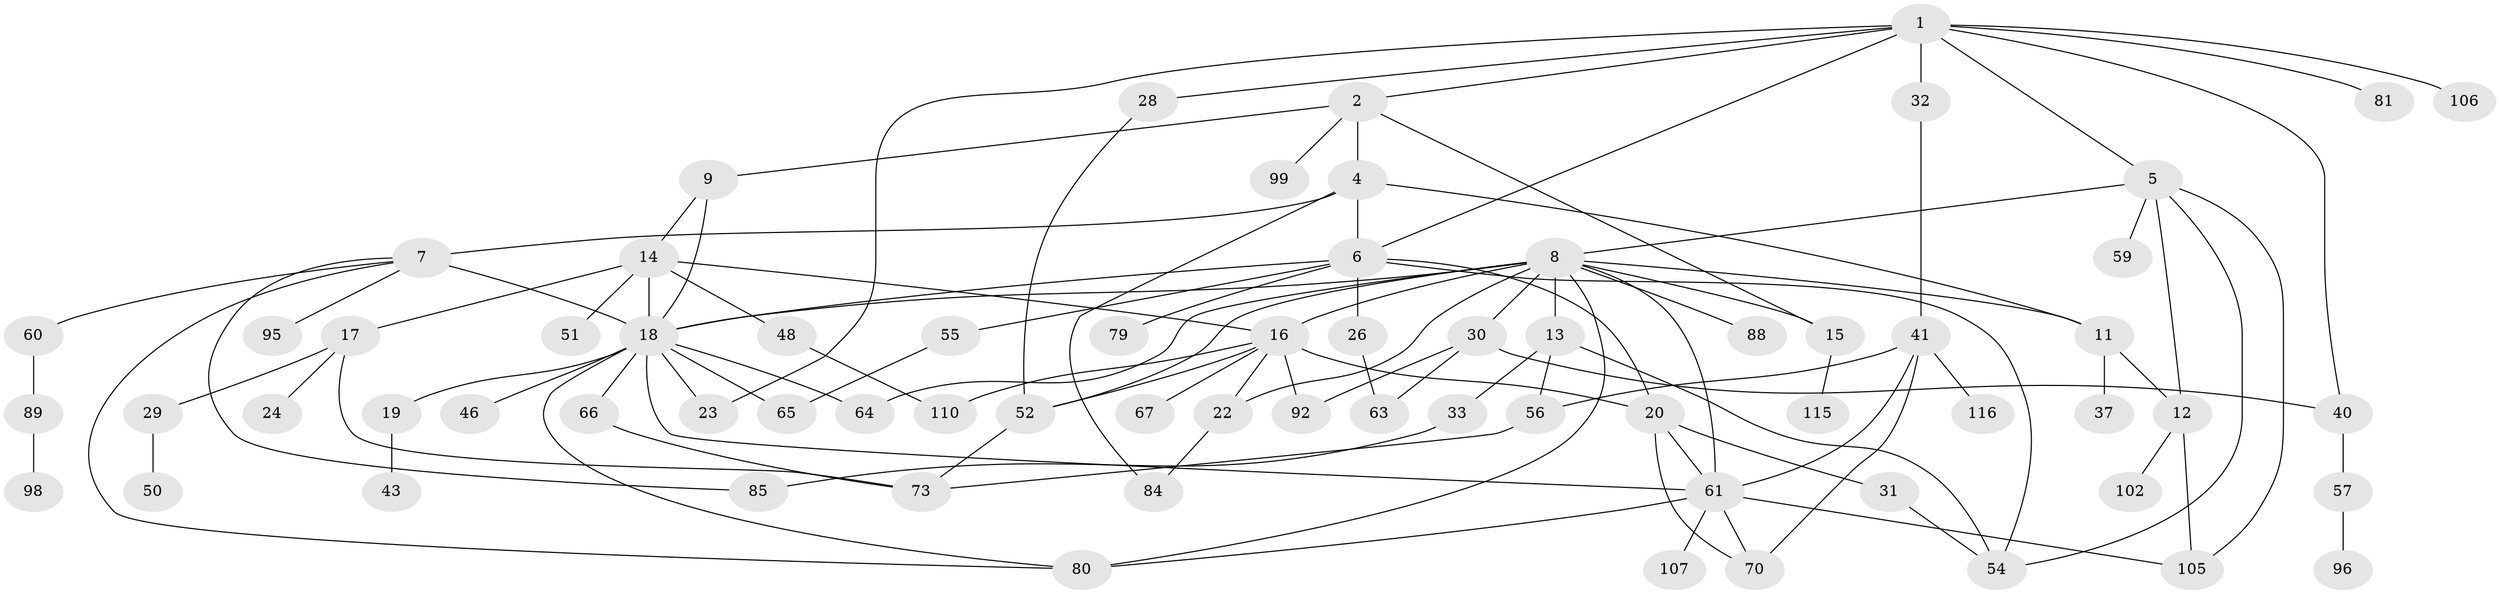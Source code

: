 // original degree distribution, {8: 0.017094017094017096, 5: 0.06837606837606838, 3: 0.20512820512820512, 6: 0.017094017094017096, 4: 0.1111111111111111, 7: 0.02564102564102564, 2: 0.3247863247863248, 1: 0.23076923076923078}
// Generated by graph-tools (version 1.1) at 2025/17/03/04/25 18:17:11]
// undirected, 70 vertices, 108 edges
graph export_dot {
graph [start="1"]
  node [color=gray90,style=filled];
  1 [super="+3"];
  2;
  4;
  5;
  6 [super="+58+10"];
  7;
  8 [super="+21"];
  9;
  11 [super="+109"];
  12 [super="+93"];
  13;
  14 [super="+44"];
  15;
  16 [super="+34+53"];
  17 [super="+42"];
  18 [super="+36+62+97"];
  19;
  20 [super="+91"];
  22 [super="+45"];
  23;
  24;
  26;
  28;
  29;
  30 [super="+39"];
  31;
  32;
  33 [super="+78"];
  37;
  40 [super="+94"];
  41 [super="+69"];
  43;
  46;
  48;
  50;
  51;
  52;
  54 [super="+101+111"];
  55;
  56;
  57;
  59;
  60 [super="+77"];
  61 [super="+76"];
  63;
  64 [super="+83"];
  65;
  66;
  67;
  70;
  73 [super="+86"];
  79;
  80 [super="+114"];
  81;
  84;
  85 [super="+104"];
  88;
  89;
  92;
  95;
  96;
  98;
  99;
  102;
  105;
  106;
  107;
  110;
  115;
  116;
  1 -- 2;
  1 -- 5;
  1 -- 23;
  1 -- 28;
  1 -- 81;
  1 -- 106;
  1 -- 32;
  1 -- 40;
  1 -- 6;
  2 -- 4;
  2 -- 9;
  2 -- 15;
  2 -- 99;
  4 -- 6;
  4 -- 7;
  4 -- 11;
  4 -- 84;
  5 -- 8;
  5 -- 59;
  5 -- 105;
  5 -- 12;
  5 -- 54;
  6 -- 55;
  6 -- 54;
  6 -- 79;
  6 -- 26;
  6 -- 20;
  6 -- 18;
  7 -- 18 [weight=3];
  7 -- 60;
  7 -- 95;
  7 -- 80;
  7 -- 85;
  8 -- 13;
  8 -- 64;
  8 -- 11;
  8 -- 15;
  8 -- 16;
  8 -- 80;
  8 -- 18;
  8 -- 52;
  8 -- 22;
  8 -- 88;
  8 -- 61;
  8 -- 30;
  9 -- 14;
  9 -- 18;
  11 -- 12;
  11 -- 37;
  12 -- 102;
  12 -- 105;
  13 -- 33;
  13 -- 56;
  13 -- 54;
  14 -- 16;
  14 -- 17;
  14 -- 48;
  14 -- 51;
  14 -- 18;
  15 -- 115;
  16 -- 22;
  16 -- 67;
  16 -- 110;
  16 -- 52;
  16 -- 20;
  16 -- 92;
  17 -- 24;
  17 -- 29;
  17 -- 73;
  18 -- 19;
  18 -- 46;
  18 -- 64;
  18 -- 65;
  18 -- 66;
  18 -- 61 [weight=2];
  18 -- 23;
  18 -- 80;
  19 -- 43;
  20 -- 31;
  20 -- 70;
  20 -- 61;
  22 -- 84;
  26 -- 63;
  28 -- 52;
  29 -- 50;
  30 -- 40;
  30 -- 92;
  30 -- 63;
  31 -- 54;
  32 -- 41;
  33 -- 85;
  40 -- 57;
  41 -- 70;
  41 -- 116;
  41 -- 56;
  41 -- 61;
  48 -- 110;
  52 -- 73;
  55 -- 65;
  56 -- 73;
  57 -- 96;
  60 -- 89;
  61 -- 107;
  61 -- 70;
  61 -- 80;
  61 -- 105;
  66 -- 73;
  89 -- 98;
}
